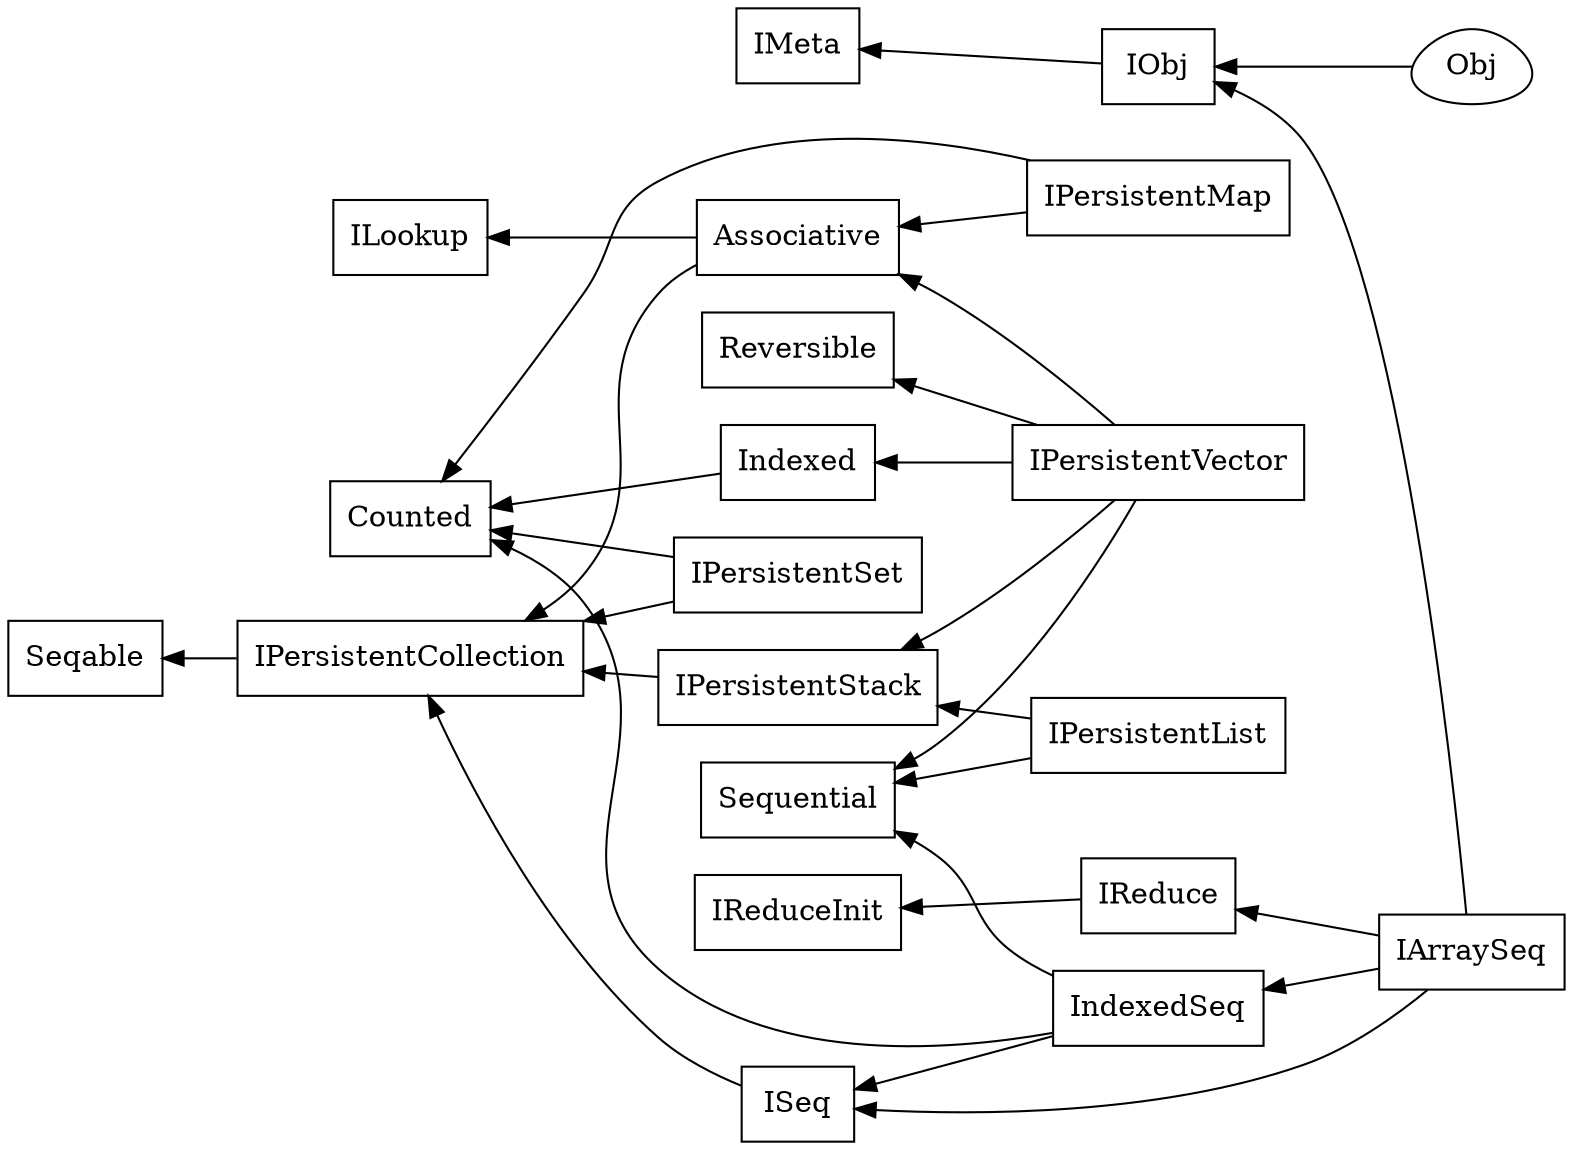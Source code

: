 strict digraph G {

rankdir = RL;

node [shape=box];
	
subgraph iobjrelated {
	node [shape=box];
	IMeta;
	IObj  -> {  IMeta };
	Obj [shape=egg];
	Obj -> {  IObj };
}	

subgraph basicseq {
	node [shape=box];
	Seqable;
	Sequential;
	IPersistentCollection  -> {  Seqable };
	ISeq -> {  IPersistentCollection };
	Counted;
	Reversible;
	Indexed  -> {  Counted };
}

subgraph looking {
	node [shape=box];
	ILookup;
	Associative -> { IPersistentCollection, ILookup };
}

subgraph reductions {
	node [shape=box];
	IReduce  -> {  IReduceInit };
	IReduceInit;
}

subgraph collections {
	node [shape=box];

	IArraySeq  -> {  IObj, ISeq, IndexedSeq, IReduce };
	IPersistentList -> {  Sequential, IPersistentStack };
	IPersistentMap -> {   Associative, Counted };
	IPersistentSet -> {  IPersistentCollection, Counted };
	IPersistentStack -> {  IPersistentCollection };
	IPersistentVector -> {  Associative, Sequential, IPersistentStack, Reversible, Indexed };

	IndexedSeq  -> {  ISeq, Sequential, Counted };
}

}